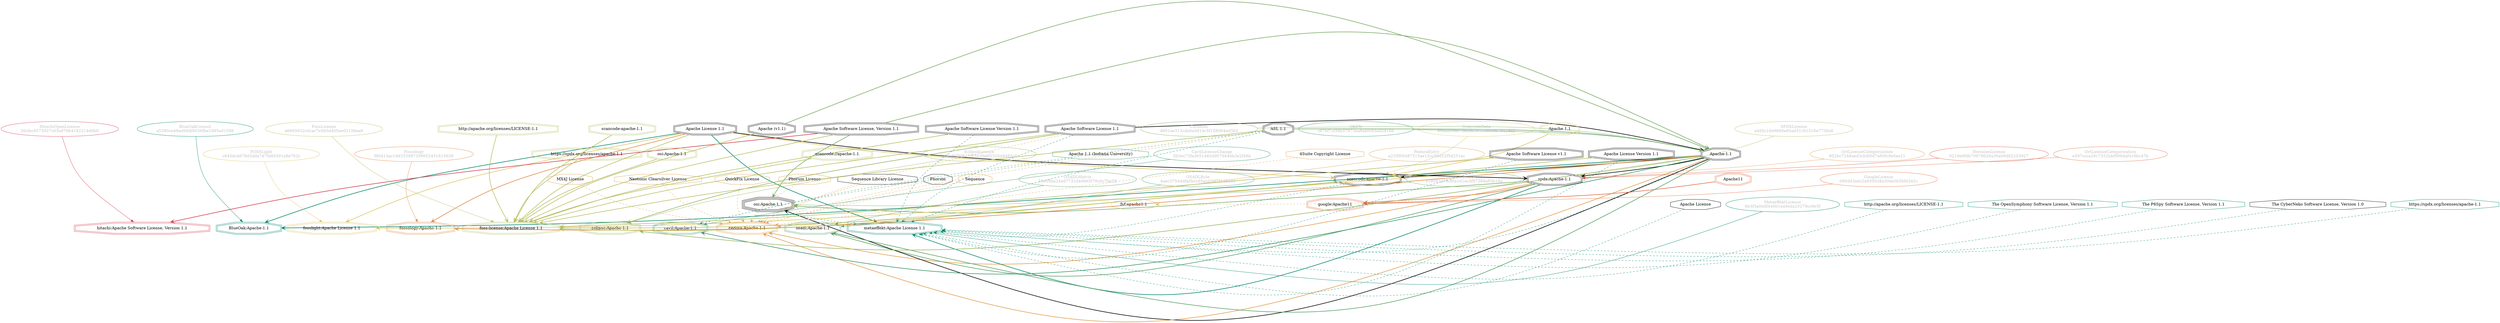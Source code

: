 strict digraph {
    node [shape=box];
    graph [splines=curved];
    284 [label="SPDXLicense\ne4d5c16e9666e65ad31c91516e7738a8"
        ,fontcolor=gray
        ,color="#b8bf62"
        ,fillcolor="beige;1"
        ,shape=ellipse];
    285 [label="spdx:Apache-1.1"
        ,shape=doubleoctagon];
    286 [label="Apache-1.1"
        ,shape=doubleoctagon];
    287 [label="Apache License 1.1"
        ,shape=doubleoctagon];
    4891 [label="OSILicense\n918092478cf0a1d1ec3f9738da63b18a"
         ,fontcolor=gray
         ,color="#78ab63"
         ,fillcolor="beige;1"
         ,shape=ellipse];
    4892 [label="osi:Apache-1.1"
         ,shape=tripleoctagon];
    4893 [label="Apache Software License, Version 1.1"
         ,shape=doubleoctagon];
    5461 [label="GoogleLicense\n090d43adc2a930038a30de0b5bf4342c"
         ,fontcolor=gray
         ,color="#e06f45"
         ,fillcolor="beige;1"
         ,shape=ellipse];
    5462 [label="google:Apache11"
         ,color="#e06f45"
         ,shape=doubleoctagon];
    5463 [label=Apache11
         ,color="#e06f45"
         ,shape=doubleoctagon];
    5882 [label="FedoraEntry\na235f00487515ae15cc5bd52f5d251ec"
         ,fontcolor=gray
         ,color="#e09d4b"
         ,fillcolor="beige;1"
         ,shape=ellipse];
    5883 [label="Fedora:Apache-1.1"
         ,color="#e09d4b"
         ,shape=doubleoctagon];
    5884 [label="4Suite Copyright License"
         ,color="#e09d4b"
         ,shape=octagon];
    5885 [label="Apache Software License 1.1"
         ,shape=doubleoctagon];
    5886 [label="MX4J License"
         ,color="#e09d4b"
         ,shape=octagon];
    5887 [label="Neotonic Clearsilver License"
         ,color="#e09d4b"
         ,shape=octagon];
    5888 [label="QuickFix License"
         ,color="#e09d4b"
         ,shape=octagon];
    5889 [label="Phorum License"
         ,color="#e09d4b"
         ,shape=octagon];
    5890 [label="Sequence Library License"
         ,shape=octagon];
    5891 [label="ASL 1.1"
         ,shape=doubleoctagon];
    5892 [label=Phorum
         ,shape=octagon];
    5893 [label=Sequence
         ,color="#e09d4b"
         ,shape=octagon];
    8746 [label="BlueOakCouncil\na5380ce48ed68df8036fbe1985a01056"
         ,fontcolor=gray
         ,color="#00876c"
         ,fillcolor="beige;1"
         ,shape=ellipse];
    8747 [label="BlueOak:Apache-1.1"
         ,color="#00876c"
         ,shape=doubleoctagon];
    9461 [label="OSADLRule\n4aec37544dfa0bccd5acd39f7f158231"
         ,fontcolor=gray
         ,color="#58a066"
         ,fillcolor="beige;1"
         ,shape=ellipse];
    9462 [label="osadl:Apache-1.1"
         ,color="#58a066"
         ,shape=doubleoctagon];
    9792 [label="OSADLMatrix\n58e59ba244d7732d49865f76c0c7be39"
         ,fontcolor=gray
         ,color="#58a066"
         ,fillcolor="beige;1"
         ,shape=ellipse];
    10664 [label="fsf:apache1.1"
          ,color="#deb256"
          ,shape=octagon];
    11733 [label="ScancodeData\n69ba2f08e73e6b630159bf0e67d426a2"
          ,fontcolor=gray
          ,color="#dac767"
          ,fillcolor="beige;1"
          ,shape=ellipse];
    11734 [label="scancode:apache-1.1"
          ,shape=doubleoctagon];
    11735 [label="Apache 1.1"
          ,color="#dac767"
          ,shape=doubleoctagon];
    26029 [label="Fossology\nf90d13ac19d333987306652451615638"
          ,fontcolor=gray
          ,color="#e18745"
          ,fillcolor="beige;1"
          ,shape=ellipse];
    26030 [label="fossology:Apache-1.1"
          ,color="#e18745"
          ,shape=doubleoctagon];
    28232 [label="OKFN\nc976f7cf38b57673ea8afd093dd29166"
          ,fontcolor=gray
          ,color="#379469"
          ,fillcolor="beige;1"
          ,shape=ellipse];
    28500 [label="OrtLicenseCategorization\ne597ccca26c7332bbf999daf416bc47b"
          ,fontcolor=gray
          ,color="#e06f45"
          ,fillcolor="beige;1"
          ,shape=ellipse];
    35357 [label="OrtLicenseCategorization\n802bc7248aed3cb4f0d7a60fc9e0ae21"
          ,fontcolor=gray
          ,color="#e09d4b"
          ,fillcolor="beige;1"
          ,shape=ellipse];
    36355 [label="CavilLicenseChange\n5b3ec73fa3651460d9070446b3e2f48b"
          ,fontcolor=gray
          ,color="#379469"
          ,fillcolor="beige;1"
          ,shape=ellipse];
    36356 [label="cavil:Apache-1.1"
          ,color="#379469"
          ,shape=doubleoctagon];
    36357 [label="Apache 1.1 (Indiana University)"
          ,color="#379469"
          ,shape=octagon];
    36364 [label="Apache License"
          ,shape=octagon];
    38642 [label="MetaeffektLicense\n6b3f3a0bdf440b1ea0eda23279cc6e5f"
          ,fontcolor=gray
          ,color="#00876c"
          ,fillcolor="beige;1"
          ,shape=ellipse];
    38643 [label="metaeffekt:Apache License 1.1"
          ,color="#00876c"
          ,shape=doubleoctagon];
    38644 [label="Apache License Version 1.1"
          ,shape=doubleoctagon];
    38645 [label="Apache Software License Version 1.1"
          ,shape=doubleoctagon];
    38646 [label="Apache Software License v1.1"
          ,shape=doubleoctagon];
    38647 [label="http://apache.org/licenses/LICENSE-1.1"
          ,color="#00876c"
          ,shape=octagon];
    38649 [label="The OpenSymphony Software License, Version 1.1"
          ,color="#00876c"
          ,shape=octagon];
    38650 [label="The P6Spy Software License, Version 1.1"
          ,color="#00876c"
          ,shape=octagon];
    38651 [label="The CyberNeko Software License, Version 1.0"
          ,shape=octagon];
    38652 [label="https://spdx.org/licenses/apache-1.1"
          ,color="#00876c"
          ,shape=octagon];
    49940 [label="HermineLicense\n0219e9fdb70679626a30a09d82253927"
          ,fontcolor=gray
          ,color="#dc574a"
          ,fillcolor="beige;1"
          ,shape=ellipse];
    50275 [label="FossLicense\ne6685632c0cac7e585d405ee02156ea9"
          ,fontcolor=gray
          ,color="#b8bf62"
          ,fillcolor="beige;1"
          ,shape=ellipse];
    50276 [label="foss-license:Apache License 1.1"
          ,color="#b8bf62"
          ,shape=doubleoctagon];
    50277 [label="Apache (v1.1)"
          ,shape=doubleoctagon];
    50278 [label="scancode://apache-1.1"
          ,color="#b8bf62"
          ,shape=doubleoctagon];
    50279 [label="http://apache.org/licenses/LICENSE-1.1"
          ,color="#b8bf62"
          ,shape=doubleoctagon];
    50280 [label="https://spdx.org/licenses/apache-1.1"
          ,color="#b8bf62"
          ,shape=doubleoctagon];
    50281 [label="scancode:apache-1.1"
          ,color="#b8bf62"
          ,shape=doubleoctagon];
    50282 [label="osi:Apache-1.1"
          ,color="#b8bf62"
          ,shape=doubleoctagon];
    50930 [label="FOSSLight\nc845dcdd79d3dda7470df4591a8e762c"
          ,fontcolor=gray
          ,color="#dac767"
          ,fillcolor="beige;1"
          ,shape=ellipse];
    50931 [label="fosslight:Apache License 1.1"
          ,color="#dac767"
          ,shape=doubleoctagon];
    51245 [label="HitachiOpenLicense\n30cfec8573927c03a87664182214d0b0"
          ,fontcolor=gray
          ,color="#d43d51"
          ,fillcolor="beige;1"
          ,shape=ellipse];
    51246 [label="hitachi:Apache Software License, Version 1.1"
          ,color="#d43d51"
          ,shape=doubleoctagon];
    54229 [label="EclipseLicense\n784ad9f99617f95b3fe6f232048483c0"
          ,fontcolor=gray
          ,color="#98b561"
          ,fillcolor="beige;1"
          ,shape=ellipse];
    54230 [label="eclipse:Apache-1.1"
          ,color="#98b561"
          ,shape=doubleoctagon];
    56008 [label="Curation\nd601ae313cda0a0d14c5f158004ed383"
          ,fontcolor=gray
          ,color="#78ab63"
          ,fillcolor="beige;1"
          ,shape=ellipse];
    284 -> 285 [weight=0.5
               ,color="#b8bf62"];
    285 -> 4892 [style=bold
                ,arrowhead=vee
                ,weight=0.7
                ,color="#78ab63"];
    285 -> 5462 [style=bold
                ,arrowhead=vee
                ,weight=0.7
                ,color="#e06f45"];
    285 -> 5883 [style=bold
                ,arrowhead=vee
                ,weight=0.7
                ,color="#e09d4b"];
    285 -> 9462 [style=bold
                ,arrowhead=vee
                ,weight=0.7
                ,color="#58a066"];
    285 -> 10664 [style=dashed
                 ,arrowhead=vee
                 ,weight=0.5
                 ,color="#deb256"];
    285 -> 38643 [style=bold
                 ,arrowhead=vee
                 ,weight=0.7
                 ,color="#00876c"];
    286 -> 285 [style=bold
               ,arrowhead=vee
               ,weight=0.7];
    286 -> 4892 [style=bold
                ,arrowhead=vee
                ,weight=0.7];
    286 -> 5883 [style=bold
                ,arrowhead=vee
                ,weight=0.7
                ,color="#e09d4b"];
    286 -> 8747 [style=bold
                ,arrowhead=vee
                ,weight=0.7
                ,color="#00876c"];
    286 -> 9462 [style=bold
                ,arrowhead=vee
                ,weight=0.7
                ,color="#58a066"];
    286 -> 11734 [style=bold
                 ,arrowhead=vee
                 ,weight=0.7];
    286 -> 26030 [style=bold
                 ,arrowhead=vee
                 ,weight=0.7
                 ,color="#e18745"];
    286 -> 36356 [style=bold
                 ,arrowhead=vee
                 ,weight=0.7
                 ,color="#379469"];
    286 -> 36356 [style=bold
                 ,arrowhead=vee
                 ,weight=0.7
                 ,color="#379469"];
    286 -> 38643 [style=dashed
                 ,arrowhead=vee
                 ,weight=0.5
                 ,color="#00876c"];
    286 -> 50931 [style=bold
                 ,arrowhead=vee
                 ,weight=0.7
                 ,color="#dac767"];
    286 -> 54230 [style=bold
                 ,arrowhead=vee
                 ,weight=0.7
                 ,color="#98b561"];
    287 -> 285 [style=bold
               ,arrowhead=vee
               ,weight=0.7];
    287 -> 8747 [style=bold
                ,arrowhead=vee
                ,weight=0.7
                ,color="#00876c"];
    287 -> 11734 [style=bold
                 ,arrowhead=vee
                 ,weight=0.7
                 ,color="#dac767"];
    287 -> 26030 [style=bold
                 ,arrowhead=vee
                 ,weight=0.7
                 ,color="#e18745"];
    287 -> 38643 [style=bold
                 ,arrowhead=vee
                 ,weight=0.7
                 ,color="#00876c"];
    287 -> 38643 [style=bold
                 ,arrowhead=vee
                 ,weight=0.7
                 ,color="#00876c"];
    287 -> 50276 [style=bold
                 ,arrowhead=vee
                 ,weight=0.7
                 ,color="#b8bf62"];
    287 -> 50931 [style=bold
                 ,arrowhead=vee
                 ,weight=0.7
                 ,color="#dac767"];
    4891 -> 4892 [weight=0.5
                 ,color="#78ab63"];
    4892 -> 38643 [style=dashed
                  ,arrowhead=vee
                  ,weight=0.5
                  ,color="#00876c"];
    4893 -> 286 [style=bold
                ,arrowhead=vee
                ,weight=0.7
                ,color="#78ab63"];
    4893 -> 4892 [style=bold
                 ,arrowhead=vee
                 ,weight=0.7
                 ,color="#78ab63"];
    4893 -> 50276 [style=bold
                  ,arrowhead=vee
                  ,weight=0.7
                  ,color="#b8bf62"];
    4893 -> 51246 [style=bold
                  ,arrowhead=vee
                  ,weight=0.7
                  ,color="#d43d51"];
    5461 -> 5462 [weight=0.5
                 ,color="#e06f45"];
    5463 -> 5462 [style=bold
                 ,arrowhead=vee
                 ,weight=0.7
                 ,color="#e06f45"];
    5882 -> 5883 [weight=0.5
                 ,color="#e09d4b"];
    5884 -> 5883 [style=dashed
                 ,arrowhead=vee
                 ,weight=0.5
                 ,color="#e09d4b"];
    5885 -> 286 [style=bold
                ,arrowhead=vee
                ,weight=0.7];
    5885 -> 5883 [style=dashed
                 ,arrowhead=vee
                 ,weight=0.5
                 ,color="#e09d4b"];
    5885 -> 38643 [style=dashed
                  ,arrowhead=vee
                  ,weight=0.5
                  ,color="#00876c"];
    5885 -> 50276 [style=bold
                  ,arrowhead=vee
                  ,weight=0.7
                  ,color="#b8bf62"];
    5885 -> 54230 [style=bold
                  ,arrowhead=vee
                  ,weight=0.7
                  ,color="#98b561"];
    5886 -> 5883 [style=dashed
                 ,arrowhead=vee
                 ,weight=0.5
                 ,color="#e09d4b"];
    5887 -> 5883 [style=dashed
                 ,arrowhead=vee
                 ,weight=0.5
                 ,color="#e09d4b"];
    5888 -> 5883 [style=dashed
                 ,arrowhead=vee
                 ,weight=0.5
                 ,color="#e09d4b"];
    5889 -> 5883 [style=dashed
                 ,arrowhead=vee
                 ,weight=0.5
                 ,color="#e09d4b"];
    5890 -> 5883 [style=dashed
                 ,arrowhead=vee
                 ,weight=0.5
                 ,color="#e09d4b"];
    5891 -> 286 [style=bold
                ,arrowhead=vee
                ,weight=0.7
                ,color="#78ab63"];
    5891 -> 5883 [style=dashed
                 ,arrowhead=vee
                 ,weight=0.5
                 ,color="#e09d4b"];
    5891 -> 36356 [style=dashed
                  ,arrowhead=vee
                  ,weight=0.5
                  ,color="#379469"];
    5891 -> 38643 [style=dashed
                  ,arrowhead=vee
                  ,weight=0.5
                  ,color="#00876c"];
    5891 -> 50276 [style=bold
                  ,arrowhead=vee
                  ,weight=0.7
                  ,color="#b8bf62"];
    5892 -> 5883 [style=dashed
                 ,arrowhead=vee
                 ,weight=0.5
                 ,color="#e09d4b"];
    5893 -> 5883 [style=dashed
                 ,arrowhead=vee
                 ,weight=0.5
                 ,color="#e09d4b"];
    8746 -> 8747 [weight=0.5
                 ,color="#00876c"];
    9461 -> 9462 [weight=0.5
                 ,color="#58a066"];
    9792 -> 9462 [weight=0.5
                 ,color="#58a066"];
    11733 -> 11734 [weight=0.5
                   ,color="#dac767"];
    11734 -> 38643 [style=dashed
                   ,arrowhead=vee
                   ,weight=0.5
                   ,color="#00876c"];
    11734 -> 50276 [style=bold
                   ,arrowhead=vee
                   ,weight=0.7
                   ,color="#b8bf62"];
    11735 -> 11734 [style=bold
                   ,arrowhead=vee
                   ,weight=0.7
                   ,color="#dac767"];
    26029 -> 26030 [weight=0.5
                   ,color="#e18745"];
    28232 -> 286 [weight=0.5
                 ,color="#379469"];
    28500 -> 285 [weight=0.5
                 ,color="#e06f45"];
    35357 -> 285 [weight=0.5
                 ,color="#e09d4b"];
    36355 -> 36356 [weight=0.5
                   ,color="#379469"];
    36357 -> 36356 [style=dashed
                   ,arrowhead=vee
                   ,weight=0.5
                   ,color="#379469"];
    36364 -> 38643 [style=dashed
                   ,arrowhead=vee
                   ,weight=0.5
                   ,color="#00876c"];
    38642 -> 38643 [weight=0.5
                   ,color="#00876c"];
    38644 -> 38643 [style=dashed
                   ,arrowhead=vee
                   ,weight=0.5
                   ,color="#00876c"];
    38644 -> 50276 [style=bold
                   ,arrowhead=vee
                   ,weight=0.7
                   ,color="#b8bf62"];
    38645 -> 38643 [style=dashed
                   ,arrowhead=vee
                   ,weight=0.5
                   ,color="#00876c"];
    38645 -> 50276 [style=bold
                   ,arrowhead=vee
                   ,weight=0.7
                   ,color="#b8bf62"];
    38646 -> 38643 [style=dashed
                   ,arrowhead=vee
                   ,weight=0.5
                   ,color="#00876c"];
    38646 -> 50276 [style=bold
                   ,arrowhead=vee
                   ,weight=0.7
                   ,color="#b8bf62"];
    38647 -> 38643 [style=dashed
                   ,arrowhead=vee
                   ,weight=0.5
                   ,color="#00876c"];
    38649 -> 38643 [style=dashed
                   ,arrowhead=vee
                   ,weight=0.5
                   ,color="#00876c"];
    38650 -> 38643 [style=dashed
                   ,arrowhead=vee
                   ,weight=0.5
                   ,color="#00876c"];
    38651 -> 38643 [style=dashed
                   ,arrowhead=vee
                   ,weight=0.5
                   ,color="#00876c"];
    38652 -> 38643 [style=dashed
                   ,arrowhead=vee
                   ,weight=0.5
                   ,color="#00876c"];
    49940 -> 285 [weight=0.5
                 ,color="#dc574a"];
    50275 -> 50276 [weight=0.5
                   ,color="#b8bf62"];
    50277 -> 286 [style=bold
                 ,arrowhead=vee
                 ,weight=0.7
                 ,color="#78ab63"];
    50277 -> 50276 [style=bold
                   ,arrowhead=vee
                   ,weight=0.7
                   ,color="#b8bf62"];
    50278 -> 50276 [style=bold
                   ,arrowhead=vee
                   ,weight=0.7
                   ,color="#b8bf62"];
    50279 -> 50276 [style=bold
                   ,arrowhead=vee
                   ,weight=0.7
                   ,color="#b8bf62"];
    50280 -> 50276 [style=bold
                   ,arrowhead=vee
                   ,weight=0.7
                   ,color="#b8bf62"];
    50281 -> 50276 [style=bold
                   ,arrowhead=vee
                   ,weight=0.7
                   ,color="#b8bf62"];
    50282 -> 50276 [style=bold
                   ,arrowhead=vee
                   ,weight=0.7
                   ,color="#b8bf62"];
    50930 -> 50931 [weight=0.5
                   ,color="#dac767"];
    51245 -> 51246 [weight=0.5
                   ,color="#d43d51"];
    54229 -> 54230 [weight=0.5
                   ,color="#98b561"];
    56008 -> 286 [weight=0.5
                 ,color="#78ab63"];
}
